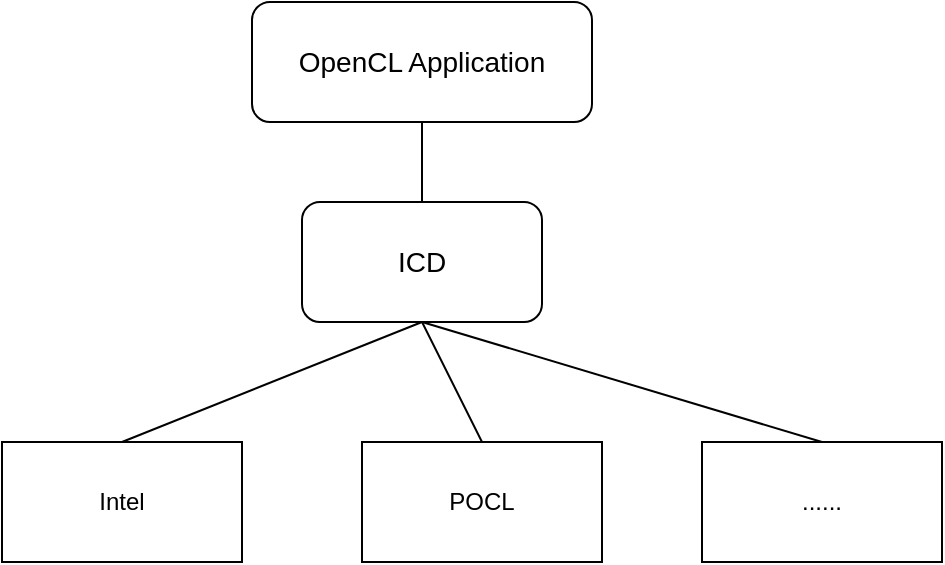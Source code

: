<mxfile version="22.1.2" type="github">
  <diagram name="第 1 页" id="piYzMbfDBIcwPt6avrws">
    <mxGraphModel dx="1434" dy="758" grid="1" gridSize="10" guides="1" tooltips="1" connect="1" arrows="1" fold="1" page="1" pageScale="1" pageWidth="827" pageHeight="1169" math="0" shadow="0">
      <root>
        <mxCell id="0" />
        <mxCell id="1" parent="0" />
        <mxCell id="I2sSRqRL7jBkIYXl98W5-1" value="&lt;span style=&quot;font-size: 14px;&quot;&gt;OpenCL Application&lt;/span&gt;" style="rounded=1;whiteSpace=wrap;html=1;" vertex="1" parent="1">
          <mxGeometry x="265" y="170" width="170" height="60" as="geometry" />
        </mxCell>
        <mxCell id="I2sSRqRL7jBkIYXl98W5-2" value="&lt;font style=&quot;font-size: 14px;&quot;&gt;ICD&lt;/font&gt;" style="rounded=1;whiteSpace=wrap;html=1;" vertex="1" parent="1">
          <mxGeometry x="290" y="270" width="120" height="60" as="geometry" />
        </mxCell>
        <mxCell id="I2sSRqRL7jBkIYXl98W5-3" value="Intel" style="rounded=0;whiteSpace=wrap;html=1;" vertex="1" parent="1">
          <mxGeometry x="140" y="390" width="120" height="60" as="geometry" />
        </mxCell>
        <mxCell id="I2sSRqRL7jBkIYXl98W5-4" value="POCL" style="rounded=0;whiteSpace=wrap;html=1;" vertex="1" parent="1">
          <mxGeometry x="320" y="390" width="120" height="60" as="geometry" />
        </mxCell>
        <mxCell id="I2sSRqRL7jBkIYXl98W5-5" value="......" style="rounded=0;whiteSpace=wrap;html=1;" vertex="1" parent="1">
          <mxGeometry x="490" y="390" width="120" height="60" as="geometry" />
        </mxCell>
        <mxCell id="I2sSRqRL7jBkIYXl98W5-10" value="" style="endArrow=none;html=1;rounded=0;entryX=0.5;entryY=1;entryDx=0;entryDy=0;" edge="1" parent="1" target="I2sSRqRL7jBkIYXl98W5-2">
          <mxGeometry width="50" height="50" relative="1" as="geometry">
            <mxPoint x="200" y="390" as="sourcePoint" />
            <mxPoint x="250" y="340" as="targetPoint" />
          </mxGeometry>
        </mxCell>
        <mxCell id="I2sSRqRL7jBkIYXl98W5-11" value="" style="endArrow=none;html=1;rounded=0;exitX=0.5;exitY=0;exitDx=0;exitDy=0;" edge="1" parent="1" source="I2sSRqRL7jBkIYXl98W5-4">
          <mxGeometry width="50" height="50" relative="1" as="geometry">
            <mxPoint x="150" y="360" as="sourcePoint" />
            <mxPoint x="350" y="330" as="targetPoint" />
          </mxGeometry>
        </mxCell>
        <mxCell id="I2sSRqRL7jBkIYXl98W5-12" value="" style="endArrow=none;html=1;rounded=0;exitX=0.5;exitY=0;exitDx=0;exitDy=0;" edge="1" parent="1" source="I2sSRqRL7jBkIYXl98W5-5">
          <mxGeometry width="50" height="50" relative="1" as="geometry">
            <mxPoint x="80" y="310" as="sourcePoint" />
            <mxPoint x="350" y="330" as="targetPoint" />
          </mxGeometry>
        </mxCell>
        <mxCell id="I2sSRqRL7jBkIYXl98W5-13" value="" style="endArrow=none;html=1;rounded=0;entryX=0.5;entryY=1;entryDx=0;entryDy=0;" edge="1" parent="1" source="I2sSRqRL7jBkIYXl98W5-2" target="I2sSRqRL7jBkIYXl98W5-1">
          <mxGeometry width="50" height="50" relative="1" as="geometry">
            <mxPoint x="120" y="330" as="sourcePoint" />
            <mxPoint x="170" y="280" as="targetPoint" />
          </mxGeometry>
        </mxCell>
      </root>
    </mxGraphModel>
  </diagram>
</mxfile>
